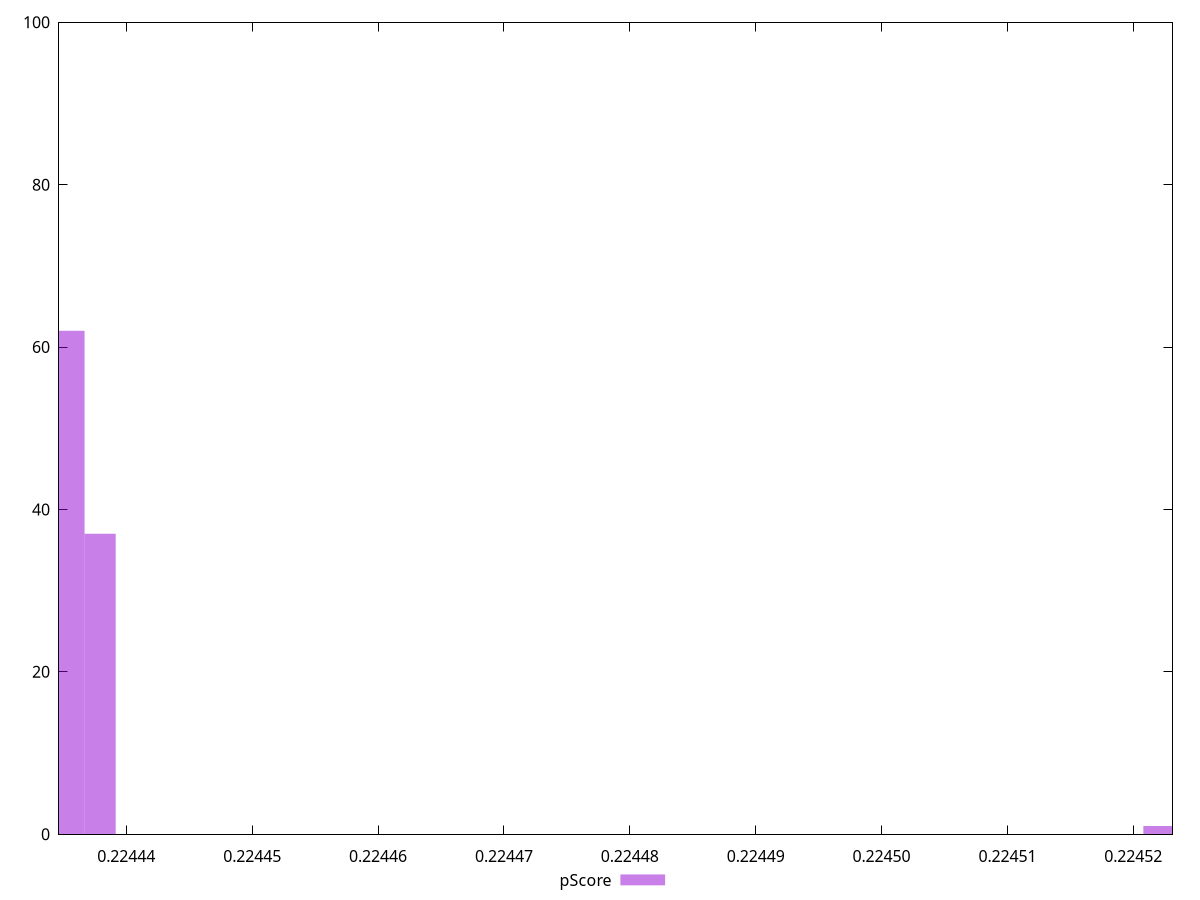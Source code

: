 reset

$pScore <<EOF
0.2245220347983758 1
0.22443544609464985 62
0.22443792005761345 37
EOF

set key outside below
set boxwidth 0.000002473962963598032
set xrange [0.22443465293876186:0.22452311359507116]
set yrange [0:100]
set trange [0:100]
set style fill transparent solid 0.5 noborder
set terminal svg size 640, 490 enhanced background rgb 'white'
set output "report_00015_2021-02-09T16-11-33.973Z/uses-long-cache-ttl/samples/pages+cached+noadtech+nomedia+nocss/pScore/histogram.svg"

plot $pScore title "pScore" with boxes

reset

